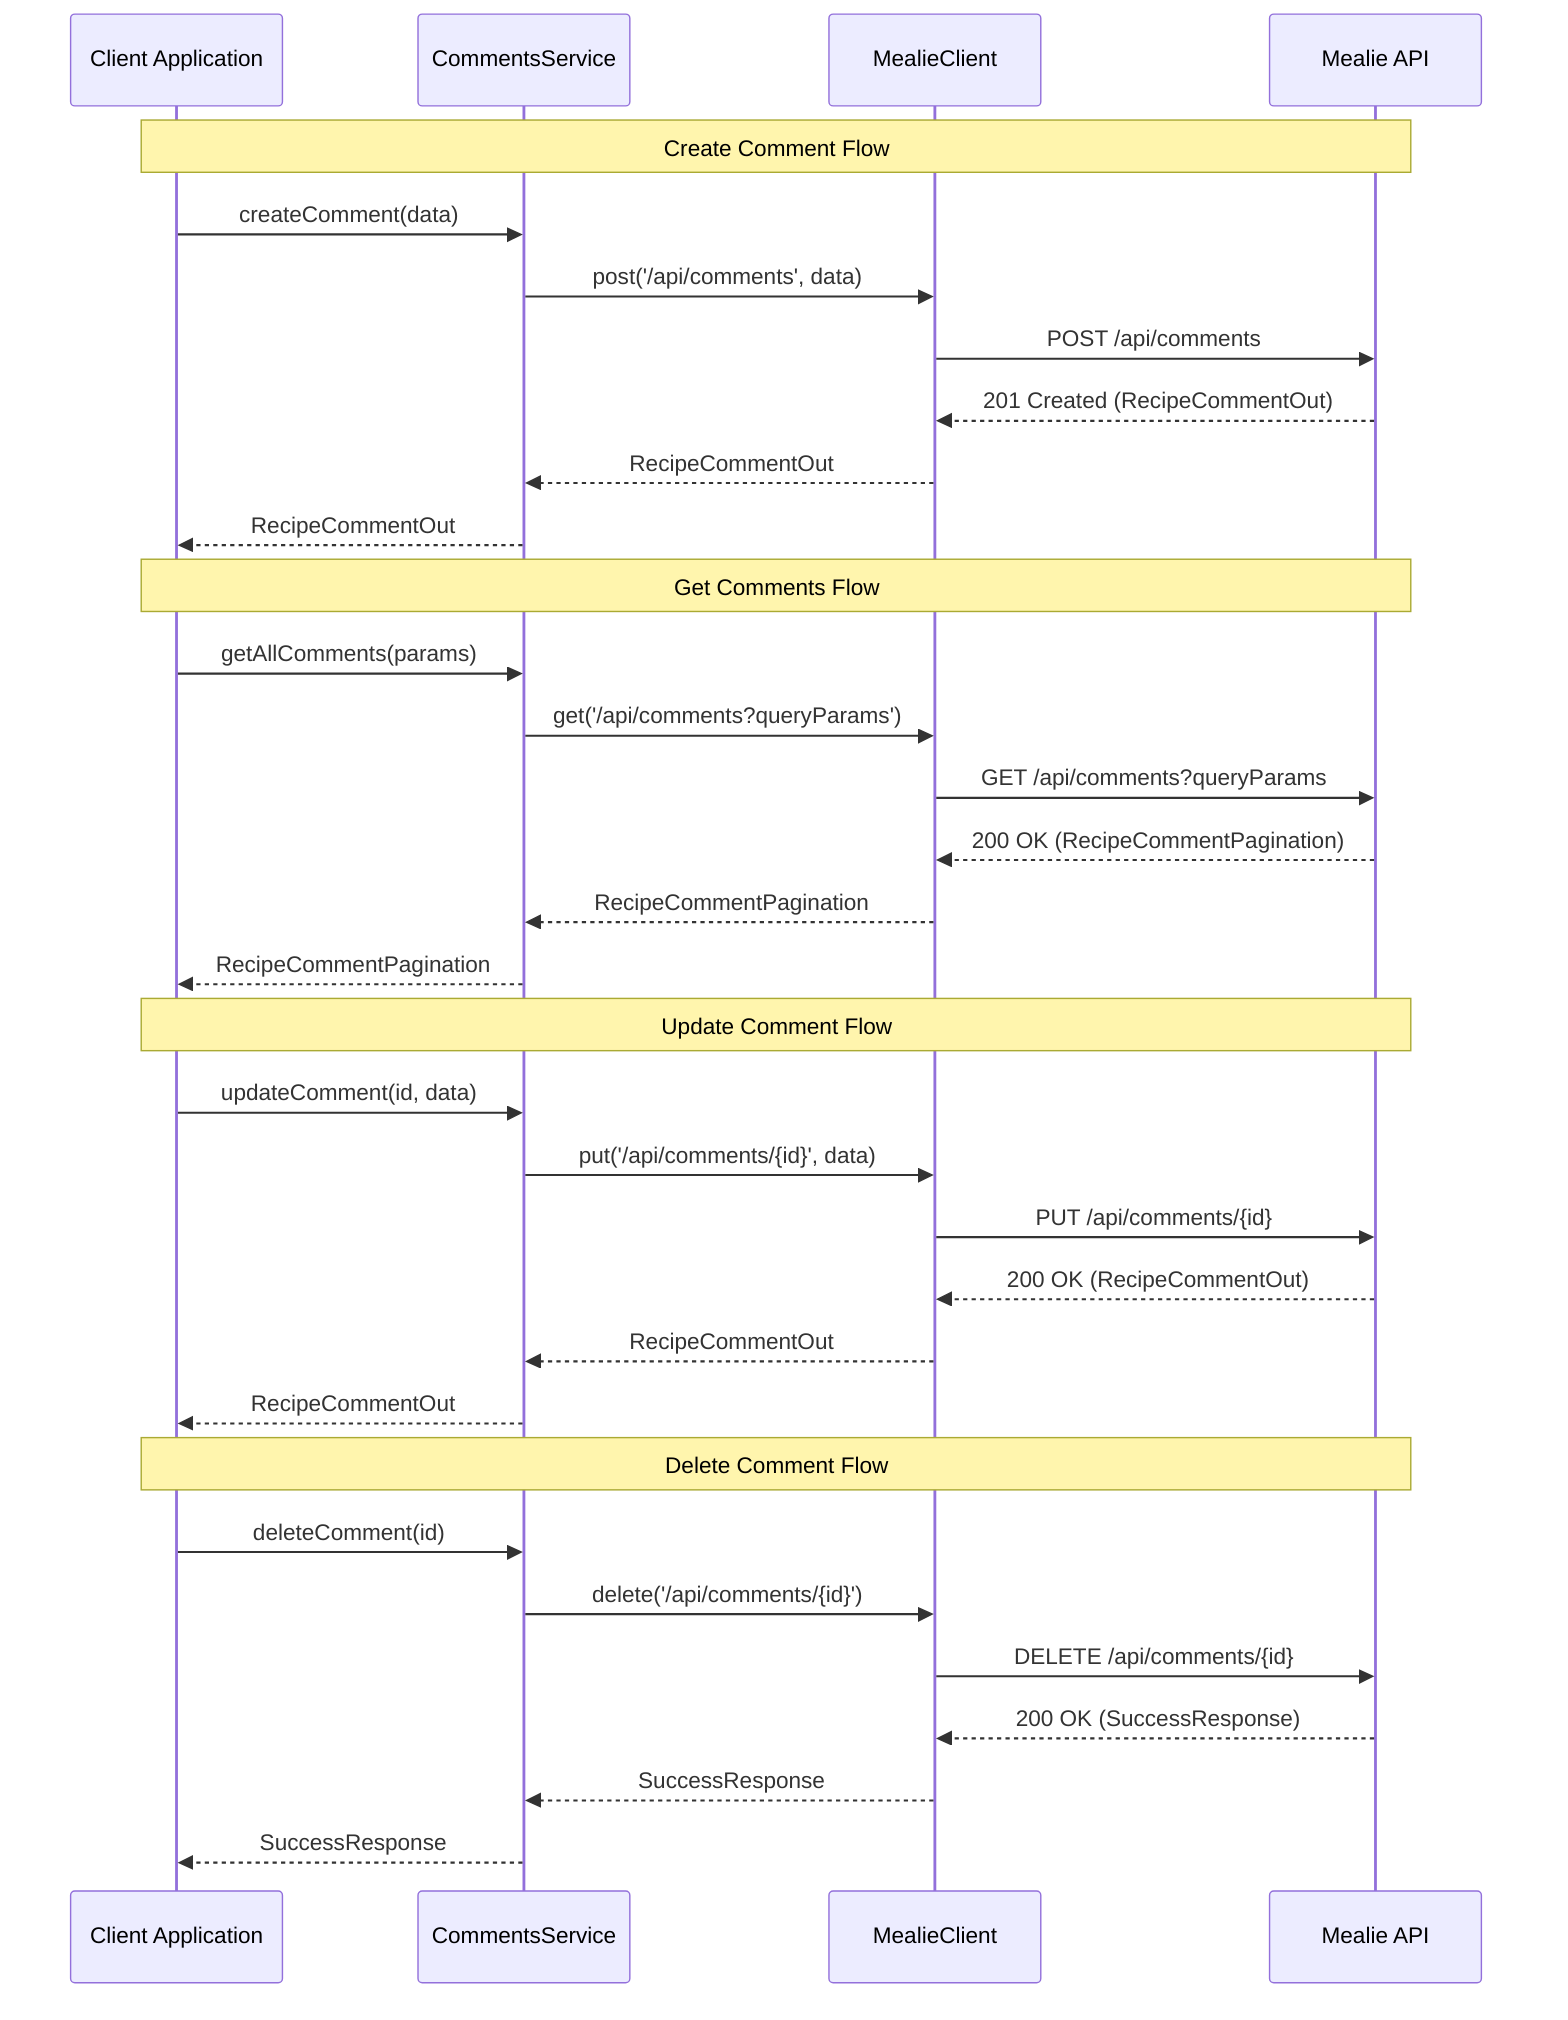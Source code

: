sequenceDiagram
    participant Client as Client Application
    participant CS as CommentsService
    participant MC as MealieClient
    participant API as Mealie API
    
    Note over Client,API: Create Comment Flow
    Client->>CS: createComment(data)
    CS->>MC: post('/api/comments', data)
    MC->>API: POST /api/comments
    API-->>MC: 201 Created (RecipeCommentOut)
    MC-->>CS: RecipeCommentOut
    CS-->>Client: RecipeCommentOut
    
    Note over Client,API: Get Comments Flow
    Client->>CS: getAllComments(params)
    CS->>MC: get('/api/comments?queryParams')
    MC->>API: GET /api/comments?queryParams
    API-->>MC: 200 OK (RecipeCommentPagination)
    MC-->>CS: RecipeCommentPagination
    CS-->>Client: RecipeCommentPagination
    
    Note over Client,API: Update Comment Flow
    Client->>CS: updateComment(id, data)
    CS->>MC: put('/api/comments/{id}', data)
    MC->>API: PUT /api/comments/{id}
    API-->>MC: 200 OK (RecipeCommentOut)
    MC-->>CS: RecipeCommentOut
    CS-->>Client: RecipeCommentOut
    
    Note over Client,API: Delete Comment Flow
    Client->>CS: deleteComment(id)
    CS->>MC: delete('/api/comments/{id}')
    MC->>API: DELETE /api/comments/{id}
    API-->>MC: 200 OK (SuccessResponse)
    MC-->>CS: SuccessResponse
    CS-->>Client: SuccessResponse